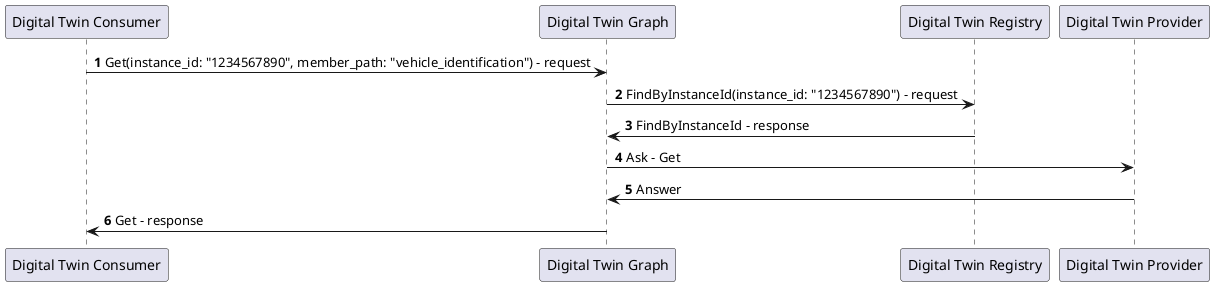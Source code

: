 @startuml

autonumber

participant "Digital Twin Consumer" as CONSUMER
participant "Digital Twin Graph" as DIGITAL_TWIN_GRAPH
participant "Digital Twin Registry" as DIGITAL_TWIN_REGISTRY
participant "Digital Twin Provider" as PROVIDER

CONSUMER -> DIGITAL_TWIN_GRAPH: Get(instance_id: "1234567890", member_path: "vehicle_identification") - request

DIGITAL_TWIN_GRAPH -> DIGITAL_TWIN_REGISTRY: FindByInstanceId(instance_id: "1234567890") - request
DIGITAL_TWIN_GRAPH <- DIGITAL_TWIN_REGISTRY: FindByInstanceId - response

DIGITAL_TWIN_GRAPH -> PROVIDER: Ask - Get

DIGITAL_TWIN_GRAPH <- PROVIDER: Answer

CONSUMER <- DIGITAL_TWIN_GRAPH: Get - response

@enduml
